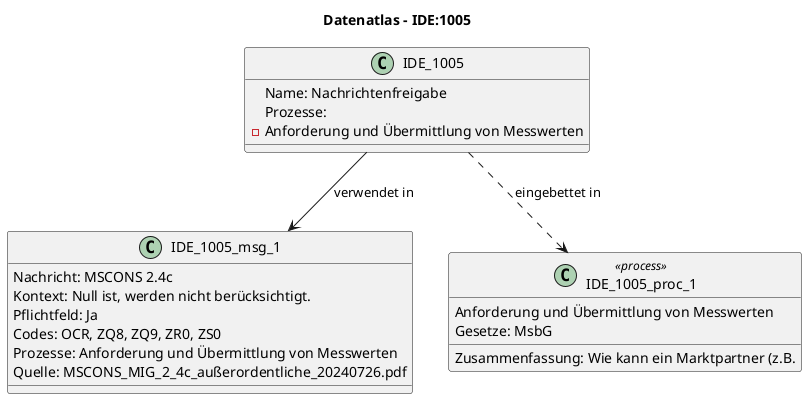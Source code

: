 @startuml
title Datenatlas – IDE:1005
class IDE_1005 {
  Name: Nachrichtenfreigabe
  Prozesse:
    - Anforderung und Übermittlung von Messwerten
}
class IDE_1005_msg_1 {
  Nachricht: MSCONS 2.4c
  Kontext: Null ist, werden nicht berücksichtigt.
  Pflichtfeld: Ja
  Codes: OCR, ZQ8, ZQ9, ZR0, ZS0
  Prozesse: Anforderung und Übermittlung von Messwerten
  Quelle: MSCONS_MIG_2_4c_außerordentliche_20240726.pdf
}
IDE_1005 --> IDE_1005_msg_1 : verwendet in
class IDE_1005_proc_1 <<process>> {
  Anforderung und Übermittlung von Messwerten
  Gesetze: MsbG
  Zusammenfassung: Wie kann ein Marktpartner (z.B.
}
IDE_1005 ..> IDE_1005_proc_1 : eingebettet in
@enduml